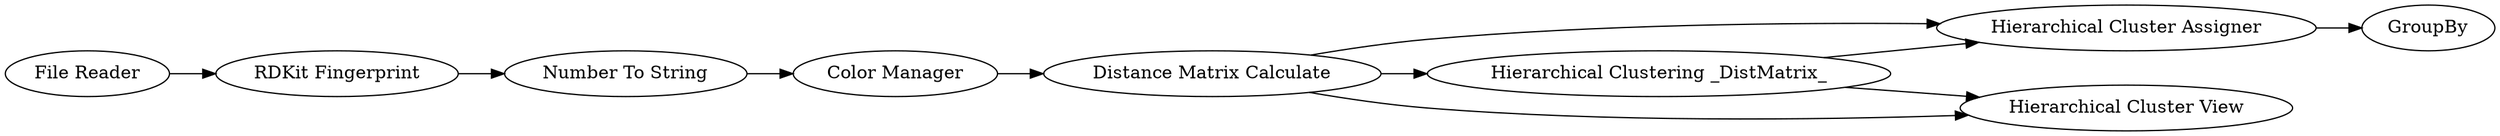 digraph {
	12 -> 13
	18 -> 6
	6 -> 11
	11 -> 9
	11 -> 7
	3 -> 18
	16 -> 3
	7 -> 12
	11 -> 12
	7 -> 9
	16 [label="File Reader"]
	13 [label=GroupBy]
	7 [label="Hierarchical Clustering _DistMatrix_"]
	9 [label="Hierarchical Cluster View"]
	11 [label="Distance Matrix Calculate"]
	18 [label="Number To String"]
	6 [label="Color Manager"]
	3 [label="RDKit Fingerprint"]
	12 [label="Hierarchical Cluster Assigner"]
	rankdir=LR
}
